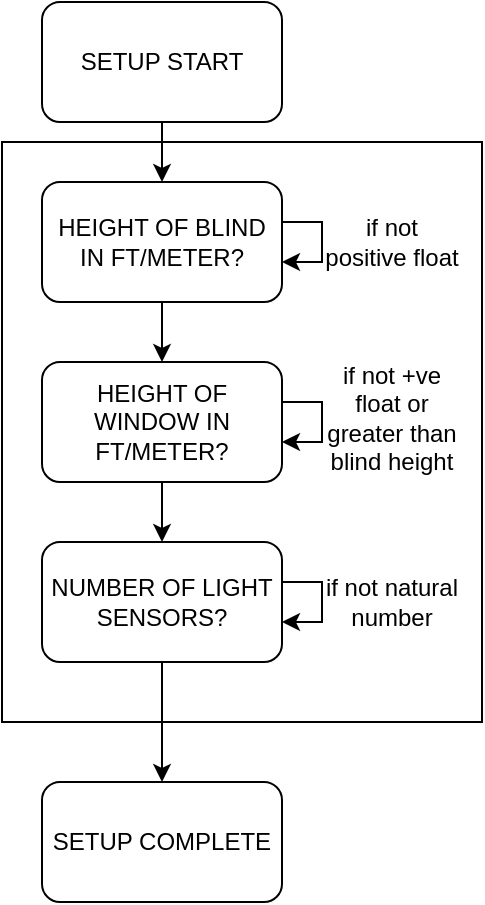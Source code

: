 <mxfile version="28.2.4">
  <diagram name="Page-1" id="s3qUfst04Xn6BXHx2fDA">
    <mxGraphModel dx="1412" dy="817" grid="1" gridSize="10" guides="1" tooltips="1" connect="1" arrows="1" fold="1" page="1" pageScale="1" pageWidth="850" pageHeight="1100" math="0" shadow="0">
      <root>
        <mxCell id="0" />
        <mxCell id="1" parent="0" />
        <mxCell id="kvbrF2QY3DVPnfHmgTct-1" value="" style="rounded=0;whiteSpace=wrap;html=1;" parent="1" vertex="1">
          <mxGeometry x="90" y="130" width="240" height="290" as="geometry" />
        </mxCell>
        <mxCell id="kvbrF2QY3DVPnfHmgTct-6" value="" style="edgeStyle=orthogonalEdgeStyle;rounded=0;orthogonalLoop=1;jettySize=auto;html=1;" parent="1" source="kvbrF2QY3DVPnfHmgTct-3" target="kvbrF2QY3DVPnfHmgTct-5" edge="1">
          <mxGeometry relative="1" as="geometry" />
        </mxCell>
        <mxCell id="kvbrF2QY3DVPnfHmgTct-3" value="SETUP START" style="rounded=1;whiteSpace=wrap;html=1;" parent="1" vertex="1">
          <mxGeometry x="110" y="60" width="120" height="60" as="geometry" />
        </mxCell>
        <mxCell id="kvbrF2QY3DVPnfHmgTct-14" value="" style="edgeStyle=orthogonalEdgeStyle;rounded=0;orthogonalLoop=1;jettySize=auto;html=1;" parent="1" source="kvbrF2QY3DVPnfHmgTct-5" target="kvbrF2QY3DVPnfHmgTct-13" edge="1">
          <mxGeometry relative="1" as="geometry" />
        </mxCell>
        <mxCell id="kvbrF2QY3DVPnfHmgTct-5" value="HEIGHT OF BLIND IN FT/METER?" style="whiteSpace=wrap;html=1;rounded=1;" parent="1" vertex="1">
          <mxGeometry x="110" y="150" width="120" height="60" as="geometry" />
        </mxCell>
        <mxCell id="kvbrF2QY3DVPnfHmgTct-11" style="edgeStyle=orthogonalEdgeStyle;rounded=0;orthogonalLoop=1;jettySize=auto;html=1;" parent="1" source="kvbrF2QY3DVPnfHmgTct-5" target="kvbrF2QY3DVPnfHmgTct-5" edge="1">
          <mxGeometry relative="1" as="geometry" />
        </mxCell>
        <mxCell id="kvbrF2QY3DVPnfHmgTct-20" value="" style="edgeStyle=orthogonalEdgeStyle;rounded=0;orthogonalLoop=1;jettySize=auto;html=1;" parent="1" source="kvbrF2QY3DVPnfHmgTct-13" target="kvbrF2QY3DVPnfHmgTct-19" edge="1">
          <mxGeometry relative="1" as="geometry" />
        </mxCell>
        <mxCell id="kvbrF2QY3DVPnfHmgTct-13" value="HEIGHT OF WINDOW IN FT/METER?" style="whiteSpace=wrap;html=1;rounded=1;" parent="1" vertex="1">
          <mxGeometry x="110" y="240" width="120" height="60" as="geometry" />
        </mxCell>
        <mxCell id="kvbrF2QY3DVPnfHmgTct-17" style="edgeStyle=orthogonalEdgeStyle;rounded=0;orthogonalLoop=1;jettySize=auto;html=1;" parent="1" source="kvbrF2QY3DVPnfHmgTct-13" target="kvbrF2QY3DVPnfHmgTct-13" edge="1">
          <mxGeometry relative="1" as="geometry" />
        </mxCell>
        <mxCell id="kvbrF2QY3DVPnfHmgTct-18" value="if not +ve float or greater than blind height" style="text;html=1;align=center;verticalAlign=middle;whiteSpace=wrap;rounded=0;" parent="1" vertex="1">
          <mxGeometry x="250" y="235" width="70" height="65" as="geometry" />
        </mxCell>
        <mxCell id="kvbrF2QY3DVPnfHmgTct-26" value="" style="edgeStyle=orthogonalEdgeStyle;rounded=0;orthogonalLoop=1;jettySize=auto;html=1;" parent="1" source="kvbrF2QY3DVPnfHmgTct-19" target="kvbrF2QY3DVPnfHmgTct-25" edge="1">
          <mxGeometry relative="1" as="geometry">
            <Array as="points">
              <mxPoint x="170" y="410" />
            </Array>
          </mxGeometry>
        </mxCell>
        <mxCell id="kvbrF2QY3DVPnfHmgTct-19" value="NUMBER OF LIGHT SENSORS?" style="whiteSpace=wrap;html=1;rounded=1;" parent="1" vertex="1">
          <mxGeometry x="110" y="330" width="120" height="60" as="geometry" />
        </mxCell>
        <mxCell id="kvbrF2QY3DVPnfHmgTct-21" style="edgeStyle=orthogonalEdgeStyle;rounded=0;orthogonalLoop=1;jettySize=auto;html=1;" parent="1" source="kvbrF2QY3DVPnfHmgTct-19" target="kvbrF2QY3DVPnfHmgTct-19" edge="1">
          <mxGeometry relative="1" as="geometry" />
        </mxCell>
        <mxCell id="kvbrF2QY3DVPnfHmgTct-22" value="if not natural number" style="text;html=1;align=center;verticalAlign=middle;whiteSpace=wrap;rounded=0;" parent="1" vertex="1">
          <mxGeometry x="250" y="337.5" width="70" height="45" as="geometry" />
        </mxCell>
        <mxCell id="kvbrF2QY3DVPnfHmgTct-24" value="if not positive float" style="text;html=1;align=center;verticalAlign=middle;whiteSpace=wrap;rounded=0;" parent="1" vertex="1">
          <mxGeometry x="250" y="157.5" width="70" height="45" as="geometry" />
        </mxCell>
        <mxCell id="kvbrF2QY3DVPnfHmgTct-25" value="SETUP COMPLETE" style="whiteSpace=wrap;html=1;rounded=1;" parent="1" vertex="1">
          <mxGeometry x="110" y="450" width="120" height="60" as="geometry" />
        </mxCell>
      </root>
    </mxGraphModel>
  </diagram>
</mxfile>
